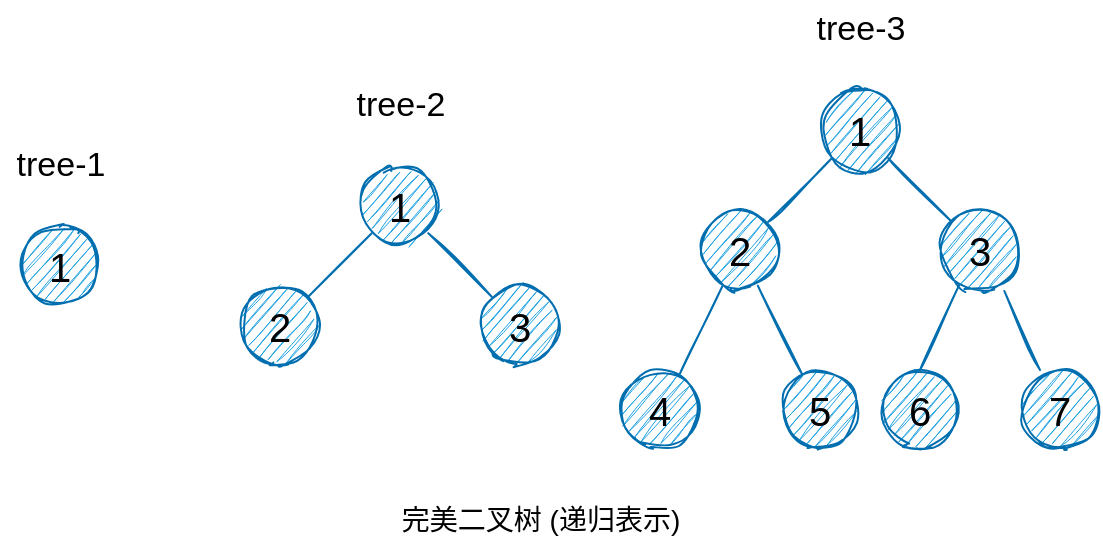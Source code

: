 <mxfile>
    <diagram id="N_f7JGh9qu5mkWohpCK6" name="Page-1">
        <mxGraphModel dx="1256" dy="652" grid="1" gridSize="10" guides="1" tooltips="1" connect="1" arrows="1" fold="1" page="1" pageScale="1" pageWidth="850" pageHeight="1100" math="0" shadow="0">
            <root>
                <mxCell id="0"/>
                <mxCell id="1" parent="0"/>
                <mxCell id="2" value="1" style="ellipse;whiteSpace=wrap;html=1;aspect=fixed;sketch=1;fillColor=#1ba1e2;strokeColor=#006EAF;fontSize=20;fontColor=#000000;" parent="1" vertex="1">
                    <mxGeometry x="480" y="75" width="40" height="40" as="geometry"/>
                </mxCell>
                <mxCell id="6" value="" style="endArrow=none;html=1;entryX=0;entryY=1;entryDx=0;entryDy=0;sketch=1;fillColor=#1ba1e2;strokeColor=#006EAF;fontColor=#000000;" parent="1" target="2" edge="1">
                    <mxGeometry x="380" y="75" width="50" height="50" as="geometry">
                        <mxPoint x="454" y="141" as="sourcePoint"/>
                        <mxPoint x="530" y="275" as="targetPoint"/>
                    </mxGeometry>
                </mxCell>
                <mxCell id="8" value="" style="endArrow=none;html=1;entryX=0;entryY=0;entryDx=0;entryDy=0;exitX=1;exitY=1;exitDx=0;exitDy=0;sketch=1;fillColor=#1ba1e2;strokeColor=#006EAF;fontColor=#000000;" parent="1" source="2" edge="1">
                    <mxGeometry x="380" y="75" width="50" height="50" as="geometry">
                        <mxPoint x="970" y="126.716" as="sourcePoint"/>
                        <mxPoint x="545.858" y="140.858" as="targetPoint"/>
                    </mxGeometry>
                </mxCell>
                <mxCell id="9" value="2" style="ellipse;whiteSpace=wrap;html=1;aspect=fixed;sketch=1;fillColor=#1ba1e2;strokeColor=#006EAF;fontSize=20;direction=west;fontColor=#000000;" parent="1" vertex="1">
                    <mxGeometry x="420" y="135" width="40" height="40" as="geometry"/>
                </mxCell>
                <mxCell id="10" value="3" style="ellipse;whiteSpace=wrap;html=1;aspect=fixed;sketch=1;fillColor=#1ba1e2;strokeColor=#006EAF;fontSize=20;direction=west;fontColor=#000000;" parent="1" vertex="1">
                    <mxGeometry x="540" y="135" width="40" height="40" as="geometry"/>
                </mxCell>
                <mxCell id="11" value="4" style="ellipse;whiteSpace=wrap;html=1;aspect=fixed;sketch=1;fillColor=#1ba1e2;strokeColor=#006EAF;fontSize=20;direction=west;fontColor=#000000;" parent="1" vertex="1">
                    <mxGeometry x="380" y="215" width="40" height="40" as="geometry"/>
                </mxCell>
                <mxCell id="12" value="5" style="ellipse;whiteSpace=wrap;html=1;aspect=fixed;sketch=1;fillColor=#1ba1e2;strokeColor=#006EAF;fontSize=20;direction=west;fontColor=#000000;" parent="1" vertex="1">
                    <mxGeometry x="460" y="215" width="40" height="40" as="geometry"/>
                </mxCell>
                <mxCell id="13" value="7" style="ellipse;whiteSpace=wrap;html=1;aspect=fixed;sketch=1;fillColor=#1ba1e2;strokeColor=#006EAF;fontSize=20;direction=west;fontColor=#000000;" parent="1" vertex="1">
                    <mxGeometry x="580" y="215" width="40" height="40" as="geometry"/>
                </mxCell>
                <mxCell id="14" value="" style="endArrow=none;html=1;exitX=1;exitY=0;exitDx=0;exitDy=0;sketch=1;fillColor=#1ba1e2;strokeColor=#006EAF;fontColor=#000000;" parent="1" target="9" edge="1">
                    <mxGeometry x="380" y="75" width="50" height="50" as="geometry">
                        <mxPoint x="410" y="216.716" as="sourcePoint"/>
                        <mxPoint x="441.716" y="185" as="targetPoint"/>
                    </mxGeometry>
                </mxCell>
                <mxCell id="15" value="" style="endArrow=none;html=1;sketch=1;fillColor=#1ba1e2;strokeColor=#006EAF;fontColor=#000000;" parent="1" source="12" target="9" edge="1">
                    <mxGeometry x="380" y="75" width="50" height="50" as="geometry">
                        <mxPoint x="450" y="206.716" as="sourcePoint"/>
                        <mxPoint x="481.716" y="175" as="targetPoint"/>
                    </mxGeometry>
                </mxCell>
                <mxCell id="16" value="" style="endArrow=none;html=1;sketch=1;fillColor=#1ba1e2;strokeColor=#006EAF;entryX=0.196;entryY=-0.012;entryDx=0;entryDy=0;entryPerimeter=0;exitX=0.75;exitY=1;exitDx=0;exitDy=0;exitPerimeter=0;fontColor=#000000;" parent="1" source="13" target="10" edge="1">
                    <mxGeometry x="380" y="75" width="50" height="50" as="geometry">
                        <mxPoint x="481.056" y="227.111" as="sourcePoint"/>
                        <mxPoint x="458.944" y="182.889" as="targetPoint"/>
                    </mxGeometry>
                </mxCell>
                <mxCell id="57" value="6" style="ellipse;whiteSpace=wrap;html=1;aspect=fixed;sketch=1;fillColor=#1ba1e2;strokeColor=#006EAF;fontSize=20;direction=west;fontColor=#000000;" parent="1" vertex="1">
                    <mxGeometry x="510" y="215" width="40" height="40" as="geometry"/>
                </mxCell>
                <mxCell id="58" value="" style="endArrow=none;html=1;exitX=0.5;exitY=1;exitDx=0;exitDy=0;sketch=1;fillColor=#1ba1e2;strokeColor=#006EAF;fontColor=#000000;entryX=0.76;entryY=0.062;entryDx=0;entryDy=0;entryPerimeter=0;" parent="1" source="57" target="10" edge="1">
                    <mxGeometry x="380" y="75" width="50" height="50" as="geometry">
                        <mxPoint x="528.83" y="208.766" as="sourcePoint"/>
                        <mxPoint x="550.004" y="164.997" as="targetPoint"/>
                    </mxGeometry>
                </mxCell>
                <mxCell id="59" value="1" style="ellipse;whiteSpace=wrap;html=1;aspect=fixed;sketch=1;fillColor=#1ba1e2;strokeColor=#006EAF;fontSize=20;fontColor=#000000;" vertex="1" parent="1">
                    <mxGeometry x="80" y="142.5" width="40" height="40" as="geometry"/>
                </mxCell>
                <mxCell id="60" value="1" style="ellipse;whiteSpace=wrap;html=1;aspect=fixed;sketch=1;fillColor=#1ba1e2;strokeColor=#006EAF;fontSize=20;fontColor=#000000;" vertex="1" parent="1">
                    <mxGeometry x="250" y="112.5" width="40" height="40" as="geometry"/>
                </mxCell>
                <mxCell id="61" value="" style="endArrow=none;html=1;entryX=0;entryY=1;entryDx=0;entryDy=0;sketch=1;fillColor=#1ba1e2;strokeColor=#006EAF;fontColor=#000000;" edge="1" parent="1" target="60">
                    <mxGeometry x="150" y="112.5" width="50" height="50" as="geometry">
                        <mxPoint x="224" y="178.5" as="sourcePoint"/>
                        <mxPoint x="300" y="312.5" as="targetPoint"/>
                    </mxGeometry>
                </mxCell>
                <mxCell id="62" value="" style="endArrow=none;html=1;entryX=0;entryY=0;entryDx=0;entryDy=0;exitX=1;exitY=1;exitDx=0;exitDy=0;sketch=1;fillColor=#1ba1e2;strokeColor=#006EAF;fontColor=#000000;" edge="1" parent="1" source="60">
                    <mxGeometry x="150" y="112.5" width="50" height="50" as="geometry">
                        <mxPoint x="740" y="164.216" as="sourcePoint"/>
                        <mxPoint x="315.858" y="178.358" as="targetPoint"/>
                    </mxGeometry>
                </mxCell>
                <mxCell id="63" value="2" style="ellipse;whiteSpace=wrap;html=1;aspect=fixed;sketch=1;fillColor=#1ba1e2;strokeColor=#006EAF;fontSize=20;direction=west;fontColor=#000000;" vertex="1" parent="1">
                    <mxGeometry x="190" y="172.5" width="40" height="40" as="geometry"/>
                </mxCell>
                <mxCell id="64" value="3" style="ellipse;whiteSpace=wrap;html=1;aspect=fixed;sketch=1;fillColor=#1ba1e2;strokeColor=#006EAF;fontSize=20;direction=west;fontColor=#000000;" vertex="1" parent="1">
                    <mxGeometry x="310" y="172.5" width="40" height="40" as="geometry"/>
                </mxCell>
                <mxCell id="65" value="tree-1" style="text;html=1;align=center;verticalAlign=middle;resizable=0;points=[];autosize=1;fontSize=17;" vertex="1" parent="1">
                    <mxGeometry x="70" y="97.5" width="60" height="30" as="geometry"/>
                </mxCell>
                <mxCell id="66" value="tree-2" style="text;html=1;align=center;verticalAlign=middle;resizable=0;points=[];autosize=1;fontSize=17;" vertex="1" parent="1">
                    <mxGeometry x="240" y="67.5" width="60" height="30" as="geometry"/>
                </mxCell>
                <mxCell id="67" value="tree-3" style="text;html=1;align=center;verticalAlign=middle;resizable=0;points=[];autosize=1;fontSize=17;" vertex="1" parent="1">
                    <mxGeometry x="470" y="30" width="60" height="30" as="geometry"/>
                </mxCell>
                <mxCell id="68" value="完美二叉树 (递归表示) " style="text;html=1;align=center;verticalAlign=middle;resizable=0;points=[];autosize=1;fontSize=14;" vertex="1" parent="1">
                    <mxGeometry x="255" y="280" width="170" height="20" as="geometry"/>
                </mxCell>
            </root>
        </mxGraphModel>
    </diagram>
</mxfile>
